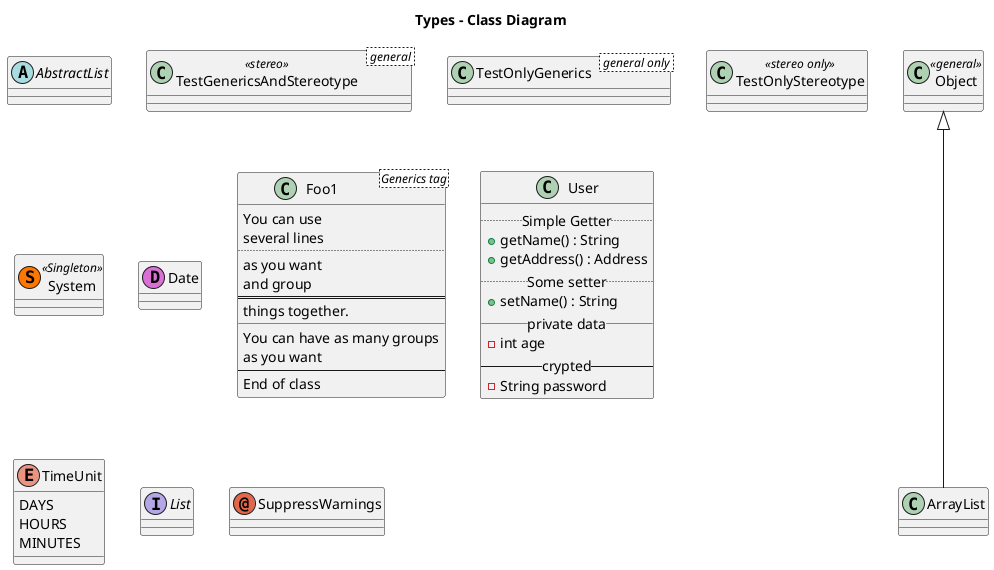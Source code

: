 @startuml

title Types - Class Diagram


skinparam componentStyle uml2

abstract class AbstractList {

}

class TestGenericsAndStereotype < general > << stereo >> {
}

class TestOnlyGenerics < general only > {
}

class TestOnlyStereotype<<stereo only>>{
}

class System << (S,#FF7700) Singleton >>
class Date << (D,orchid) >>

class Foo1<Generics tag> {
  You can use
  several lines
  ..
  as you want
  and group
  ==
  things together.
  __
  You can have as many groups
  as you want
  --
  End of class
}

class User {
  .. Simple Getter ..
  + getName() : String
  + getAddress() : Address
  .. Some setter ..
  + setName() : String
  __ private data __
  -int age
  -- crypted --
  -String password
}

enum TimeUnit {
  DAYS
  HOURS
  MINUTES
}

interface List {

}

annotation SuppressWarnings

class Object << general >>
Object <|--- ArrayList

@enduml
